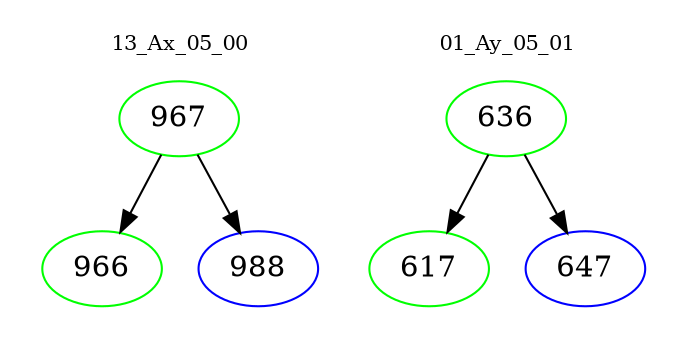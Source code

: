 digraph{
subgraph cluster_0 {
color = white
label = "13_Ax_05_00";
fontsize=10;
T0_967 [label="967", color="green"]
T0_967 -> T0_966 [color="black"]
T0_966 [label="966", color="green"]
T0_967 -> T0_988 [color="black"]
T0_988 [label="988", color="blue"]
}
subgraph cluster_1 {
color = white
label = "01_Ay_05_01";
fontsize=10;
T1_636 [label="636", color="green"]
T1_636 -> T1_617 [color="black"]
T1_617 [label="617", color="green"]
T1_636 -> T1_647 [color="black"]
T1_647 [label="647", color="blue"]
}
}
